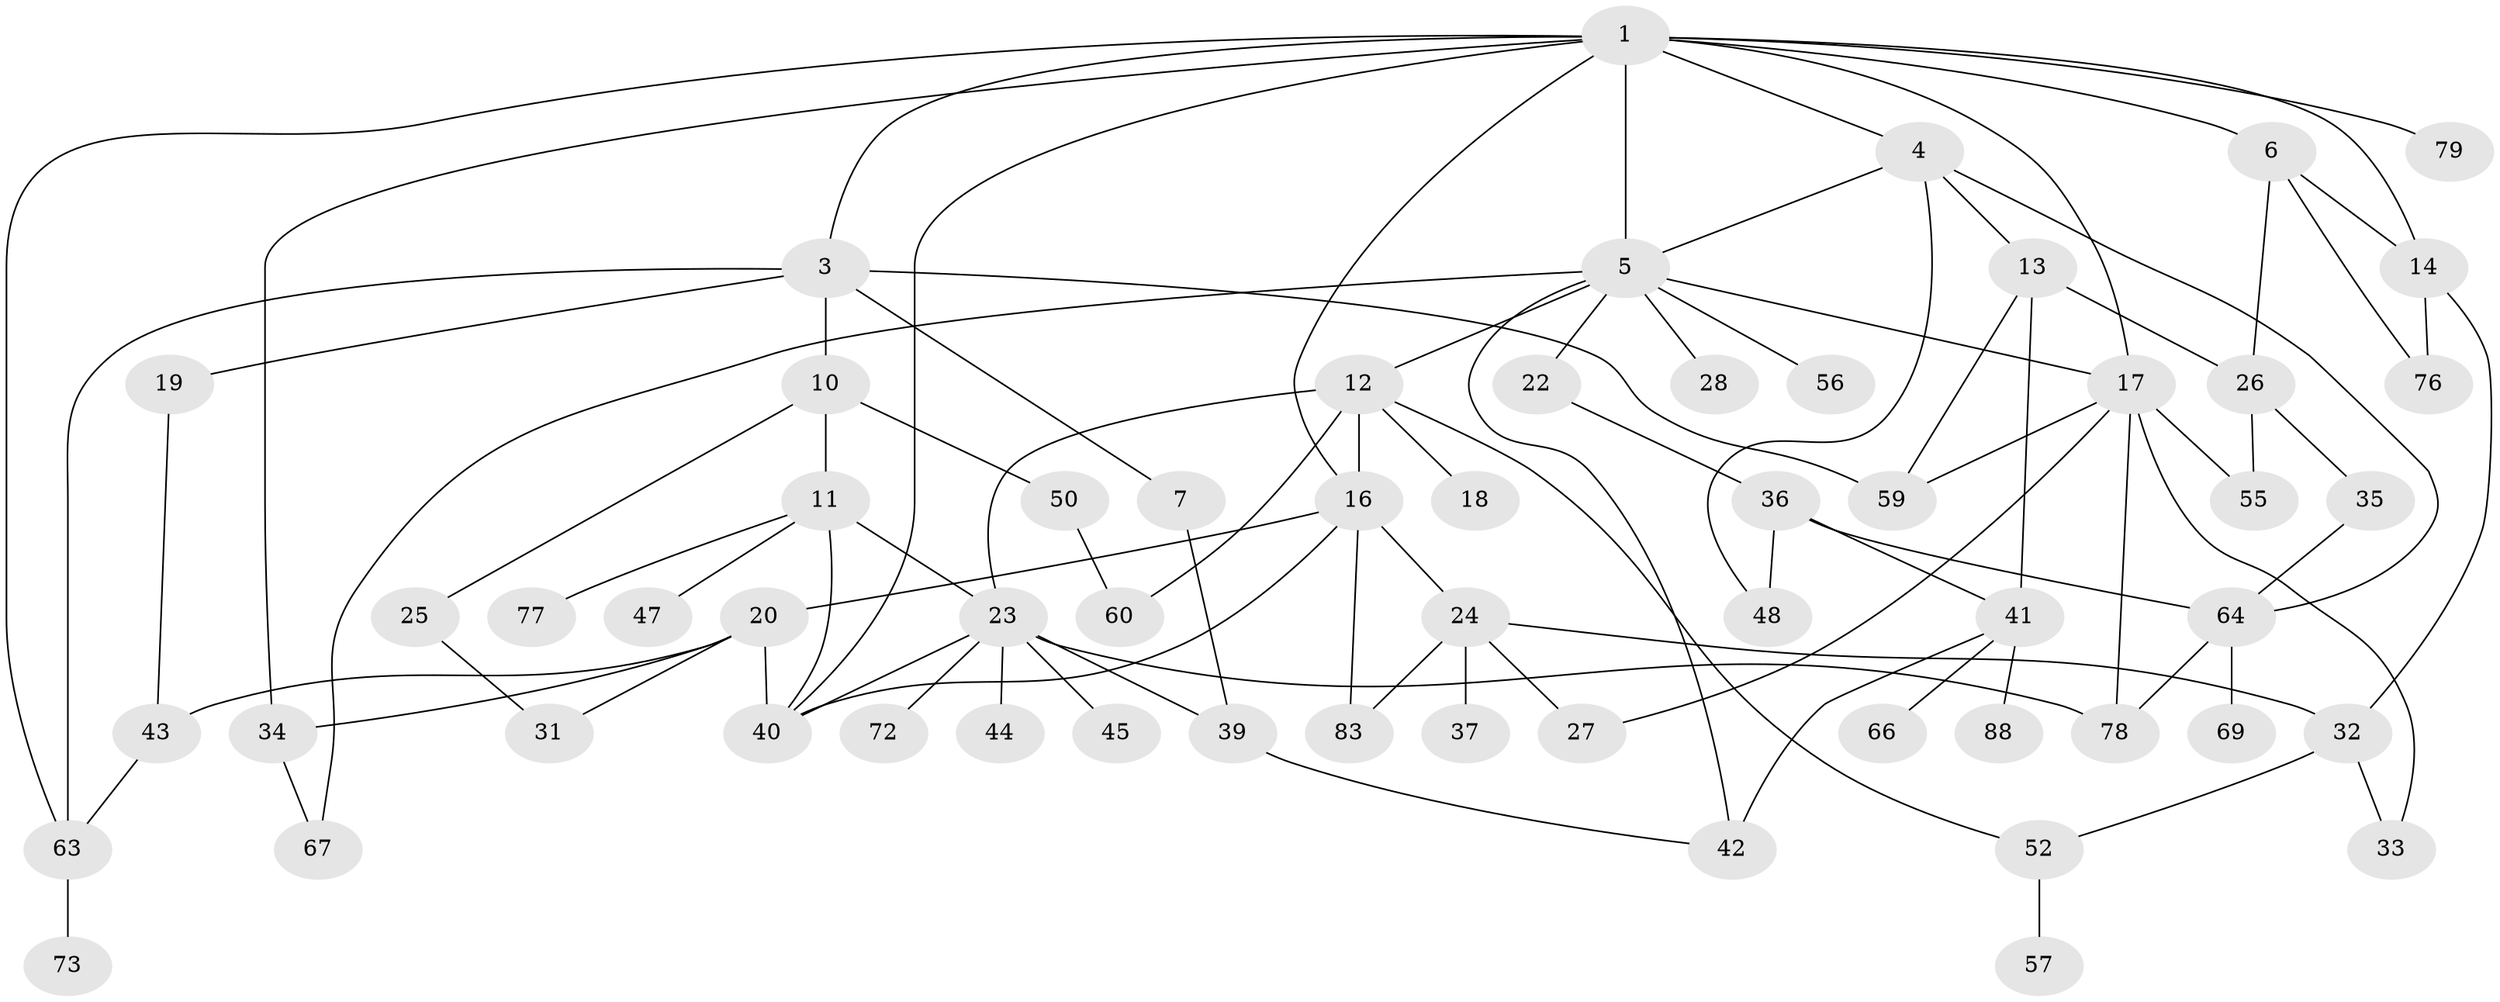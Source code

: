 // Generated by graph-tools (version 1.1) at 2025/51/02/27/25 19:51:39]
// undirected, 59 vertices, 93 edges
graph export_dot {
graph [start="1"]
  node [color=gray90,style=filled];
  1 [super="+2"];
  3 [super="+8"];
  4;
  5 [super="+9"];
  6 [super="+46"];
  7;
  10 [super="+84"];
  11;
  12 [super="+15"];
  13;
  14 [super="+38"];
  16 [super="+21"];
  17 [super="+74"];
  18 [super="+71"];
  19;
  20 [super="+29"];
  22;
  23 [super="+30"];
  24;
  25;
  26 [super="+61"];
  27 [super="+81"];
  28;
  31 [super="+65"];
  32 [super="+70"];
  33;
  34 [super="+80"];
  35;
  36 [super="+51"];
  37;
  39 [super="+62"];
  40 [super="+58"];
  41 [super="+54"];
  42 [super="+49"];
  43 [super="+53"];
  44;
  45;
  47 [super="+86"];
  48 [super="+89"];
  50;
  52 [super="+75"];
  55;
  56;
  57 [super="+82"];
  59;
  60;
  63 [super="+87"];
  64 [super="+68"];
  66;
  67;
  69;
  72;
  73;
  76;
  77 [super="+85"];
  78;
  79;
  83;
  88;
  1 -- 3;
  1 -- 34;
  1 -- 4;
  1 -- 6;
  1 -- 40;
  1 -- 14;
  1 -- 79;
  1 -- 17;
  1 -- 5;
  1 -- 16;
  1 -- 63;
  3 -- 7;
  3 -- 10;
  3 -- 59;
  3 -- 63;
  3 -- 19;
  4 -- 5;
  4 -- 13;
  4 -- 48;
  4 -- 64;
  5 -- 42;
  5 -- 67;
  5 -- 12;
  5 -- 17;
  5 -- 22;
  5 -- 56;
  5 -- 28;
  6 -- 26;
  6 -- 76;
  6 -- 14;
  7 -- 39;
  10 -- 11;
  10 -- 25;
  10 -- 50;
  11 -- 47;
  11 -- 77;
  11 -- 40;
  11 -- 23;
  12 -- 16;
  12 -- 60;
  12 -- 18 [weight=2];
  12 -- 23;
  12 -- 52;
  13 -- 26;
  13 -- 41;
  13 -- 59;
  14 -- 76;
  14 -- 32;
  16 -- 20;
  16 -- 83;
  16 -- 40;
  16 -- 24;
  17 -- 33;
  17 -- 78;
  17 -- 59;
  17 -- 27 [weight=2];
  17 -- 55;
  19 -- 43;
  20 -- 43;
  20 -- 31;
  20 -- 40;
  20 -- 34;
  22 -- 36;
  23 -- 72;
  23 -- 39;
  23 -- 40;
  23 -- 44;
  23 -- 45;
  23 -- 78;
  24 -- 27;
  24 -- 32;
  24 -- 37;
  24 -- 83;
  25 -- 31;
  26 -- 35;
  26 -- 55;
  32 -- 52;
  32 -- 33;
  34 -- 67;
  35 -- 64;
  36 -- 64;
  36 -- 41;
  36 -- 48;
  39 -- 42;
  41 -- 66;
  41 -- 88;
  41 -- 42;
  43 -- 63;
  50 -- 60;
  52 -- 57;
  63 -- 73;
  64 -- 69;
  64 -- 78;
}
